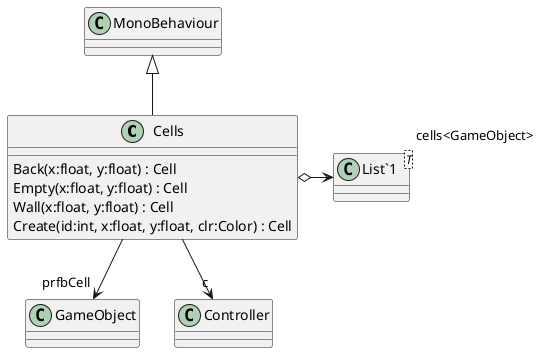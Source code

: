 @startuml
class Cells {
    Back(x:float, y:float) : Cell
    Empty(x:float, y:float) : Cell
    Wall(x:float, y:float) : Cell
    Create(id:int, x:float, y:float, clr:Color) : Cell
}
class "List`1"<T> {
}
MonoBehaviour <|-- Cells
Cells --> "prfbCell" GameObject
Cells o-> "cells<GameObject>" "List`1"
Cells --> "c" Controller
@enduml
